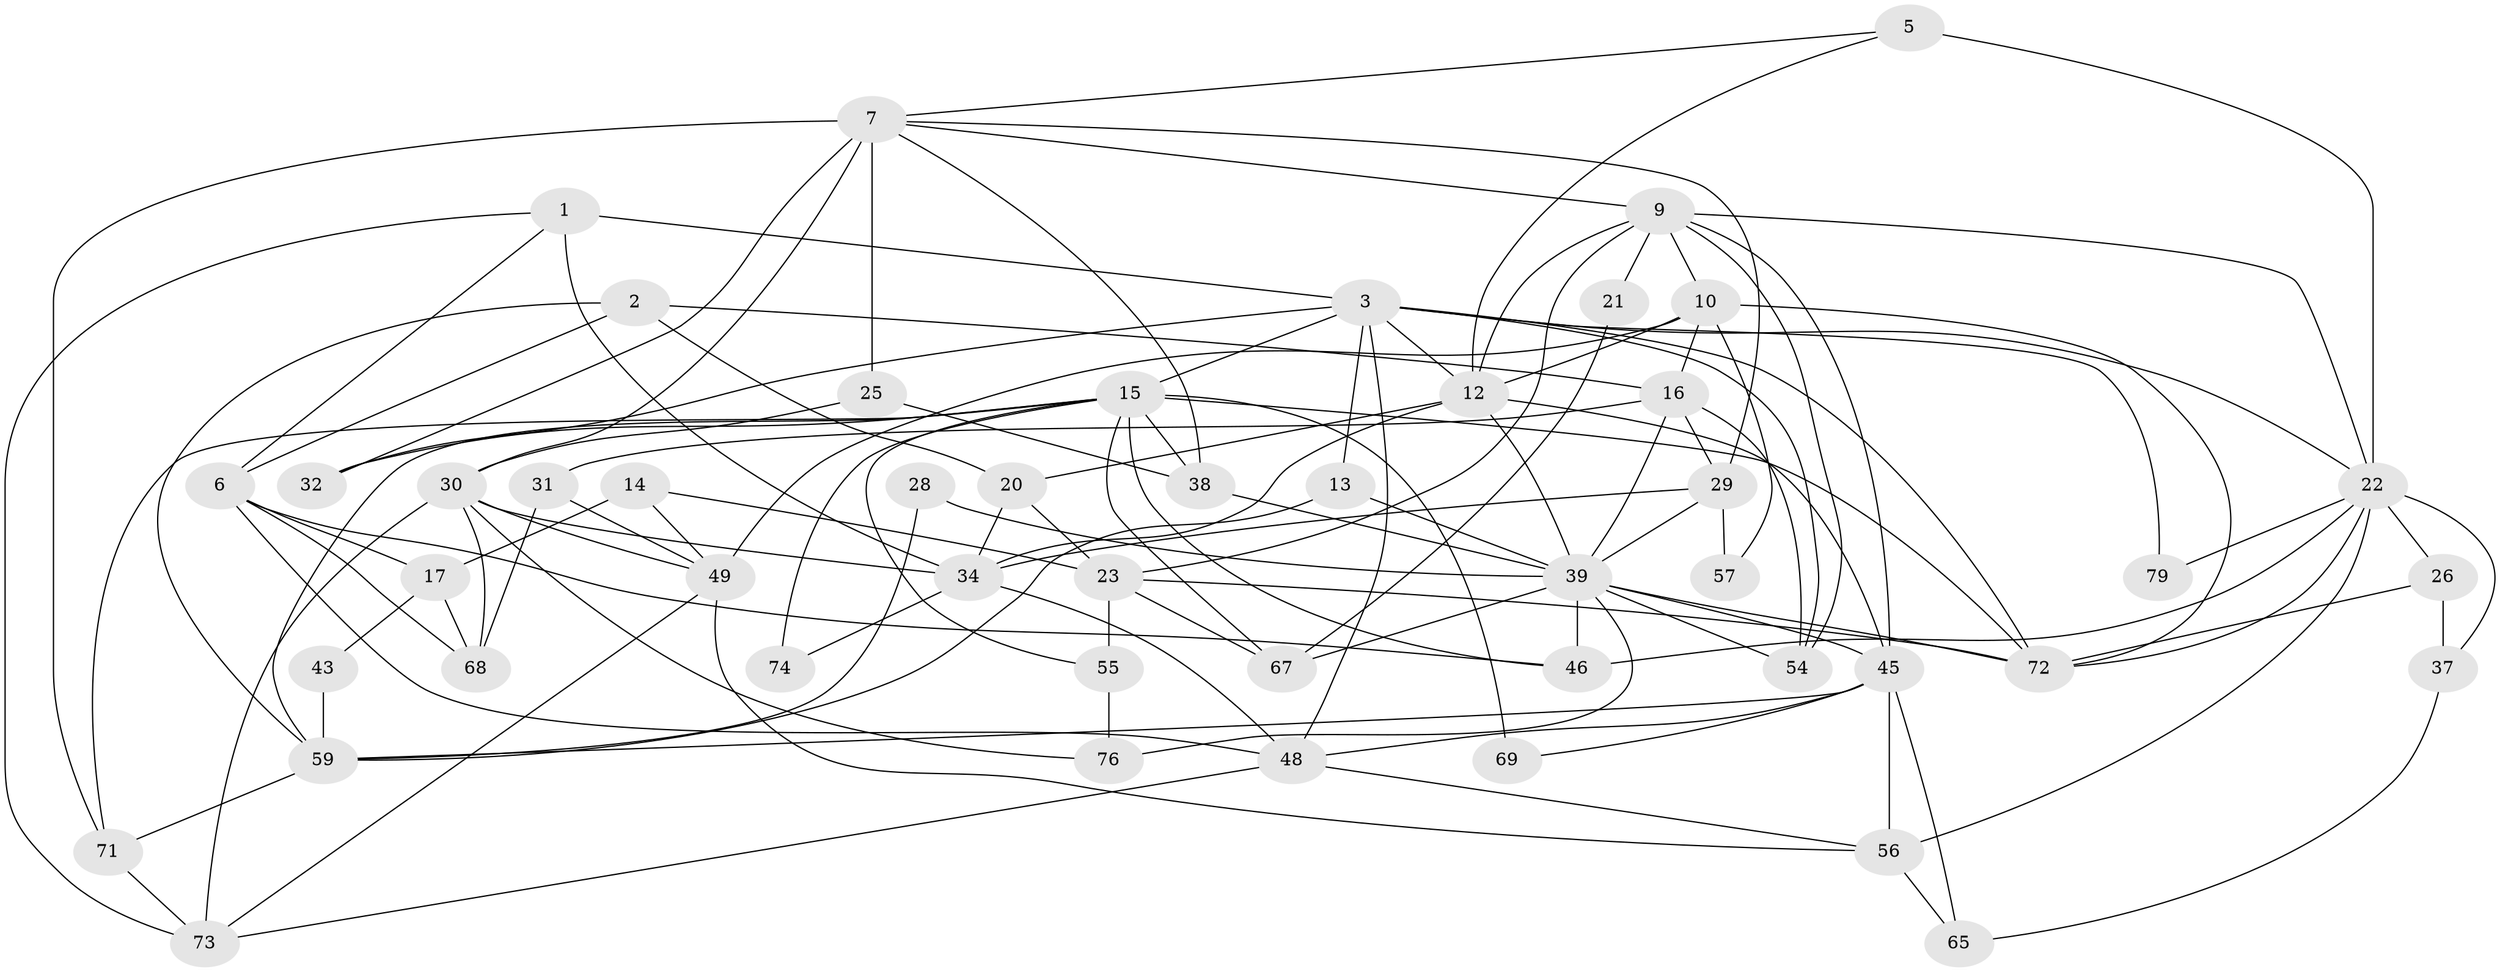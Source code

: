 // original degree distribution, {5: 0.2289156626506024, 3: 0.27710843373493976, 4: 0.18072289156626506, 2: 0.1686746987951807, 6: 0.0963855421686747, 7: 0.024096385542168676, 10: 0.012048192771084338, 8: 0.012048192771084338}
// Generated by graph-tools (version 1.1) at 2025/18/03/04/25 18:18:52]
// undirected, 49 vertices, 120 edges
graph export_dot {
graph [start="1"]
  node [color=gray90,style=filled];
  1;
  2 [super="+4"];
  3 [super="+41+35"];
  5;
  6 [super="+8"];
  7 [super="+11"];
  9 [super="+47"];
  10 [super="+19"];
  12 [super="+24"];
  13;
  14;
  15 [super="+83+18"];
  16 [super="+40"];
  17;
  20;
  21;
  22 [super="+58+80"];
  23 [super="+27+66"];
  25;
  26 [super="+36"];
  28;
  29;
  30 [super="+53"];
  31;
  32;
  34 [super="+51"];
  37;
  38;
  39 [super="+61+82+42"];
  43;
  45 [super="+70"];
  46;
  48 [super="+81"];
  49 [super="+50"];
  54 [super="+77"];
  55;
  56 [super="+60"];
  57;
  59 [super="+62"];
  65;
  67;
  68;
  69;
  71;
  72;
  73;
  74;
  76;
  79;
  1 -- 34;
  1 -- 6;
  1 -- 73;
  1 -- 3 [weight=2];
  2 -- 6;
  2 -- 16;
  2 -- 20;
  2 -- 59;
  3 -- 32;
  3 -- 54;
  3 -- 15 [weight=3];
  3 -- 22;
  3 -- 12 [weight=2];
  3 -- 72;
  3 -- 13;
  3 -- 79;
  3 -- 48;
  5 -- 12;
  5 -- 22 [weight=2];
  5 -- 7;
  6 -- 48;
  6 -- 68;
  6 -- 46;
  6 -- 17;
  7 -- 29;
  7 -- 32;
  7 -- 38;
  7 -- 71 [weight=2];
  7 -- 9;
  7 -- 25;
  7 -- 30;
  9 -- 21;
  9 -- 54;
  9 -- 23;
  9 -- 10;
  9 -- 45;
  9 -- 22;
  9 -- 12;
  10 -- 72;
  10 -- 57;
  10 -- 12;
  10 -- 16;
  10 -- 49;
  12 -- 45;
  12 -- 39 [weight=2];
  12 -- 20;
  12 -- 34;
  13 -- 59;
  13 -- 39;
  14 -- 49;
  14 -- 17;
  14 -- 23;
  15 -- 67;
  15 -- 69 [weight=2];
  15 -- 72;
  15 -- 38;
  15 -- 32;
  15 -- 71;
  15 -- 74;
  15 -- 46;
  15 -- 55;
  15 -- 59;
  16 -- 31;
  16 -- 39;
  16 -- 29;
  16 -- 54;
  17 -- 43;
  17 -- 68;
  20 -- 23;
  20 -- 34;
  21 -- 67;
  22 -- 56 [weight=2];
  22 -- 79;
  22 -- 46;
  22 -- 72;
  22 -- 37;
  22 -- 26;
  23 -- 72;
  23 -- 67;
  23 -- 55;
  25 -- 30;
  25 -- 38;
  26 -- 37;
  26 -- 72;
  28 -- 39;
  28 -- 59;
  29 -- 34;
  29 -- 57;
  29 -- 39;
  30 -- 34;
  30 -- 68;
  30 -- 73;
  30 -- 76;
  30 -- 49;
  31 -- 68;
  31 -- 49;
  34 -- 48;
  34 -- 74;
  37 -- 65;
  38 -- 39;
  39 -- 45;
  39 -- 67;
  39 -- 76;
  39 -- 46;
  39 -- 72;
  39 -- 54;
  43 -- 59;
  45 -- 59;
  45 -- 69;
  45 -- 48;
  45 -- 65;
  45 -- 56;
  48 -- 73;
  48 -- 56;
  49 -- 73;
  49 -- 56;
  55 -- 76;
  56 -- 65;
  59 -- 71;
  71 -- 73;
}
